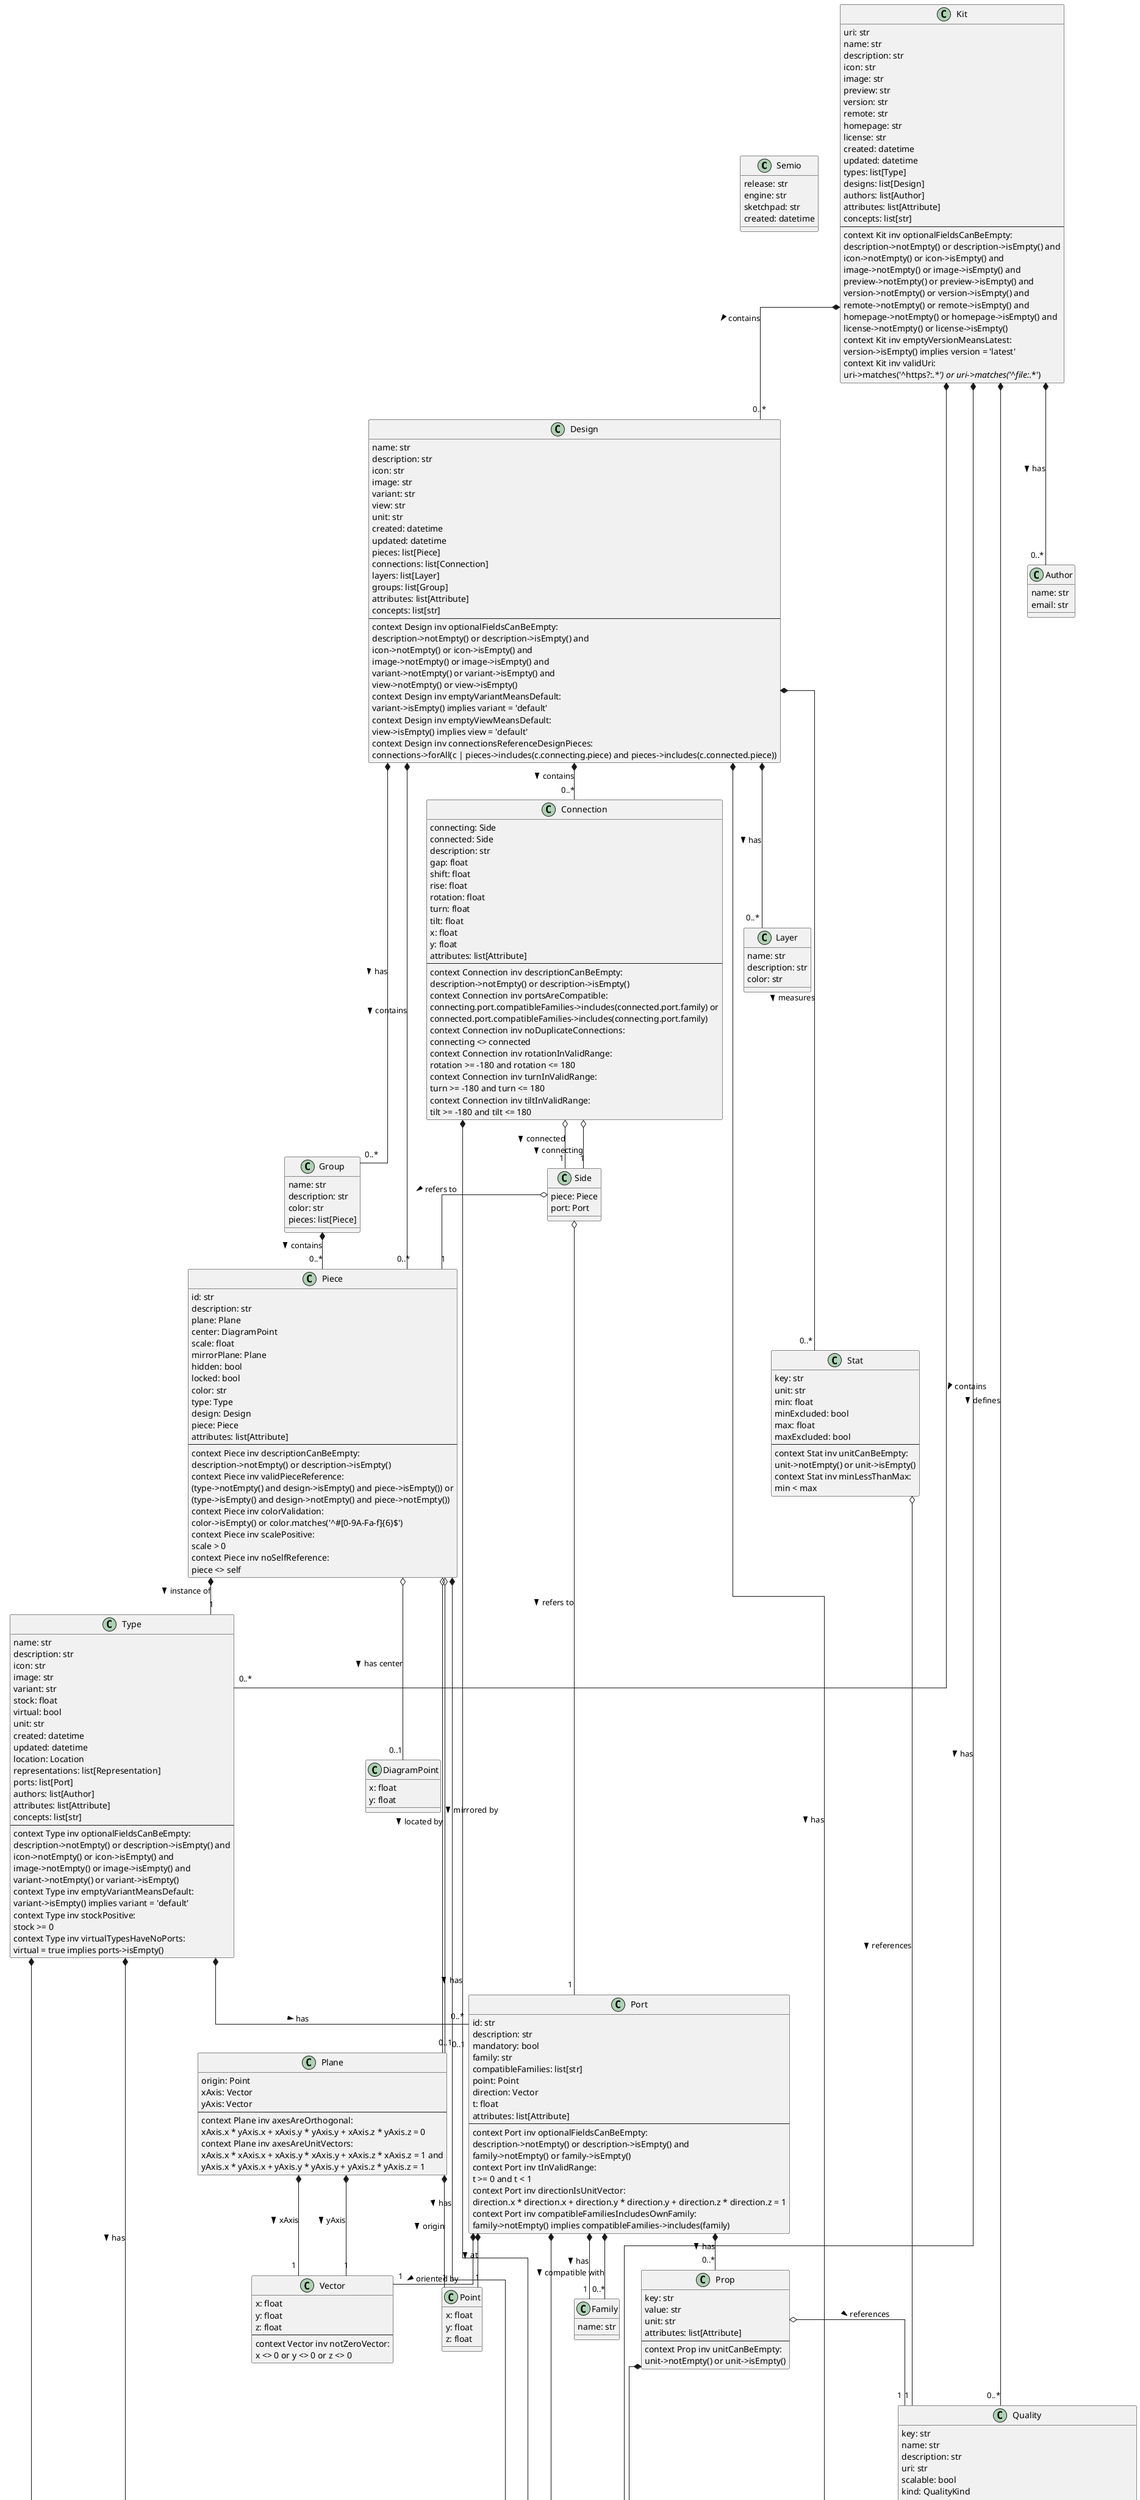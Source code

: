 @startuml "software architecture"
skinparam linetype ortho

class Semio {
  release: str
  engine: str
  sketchpad: str
  created: datetime
}

class Kit {
  uri: str
  name: str
  description: str
  icon: str
  image: str
  preview: str
  version: str
  remote: str
  homepage: str
  license: str
  created: datetime
  updated: datetime
  types: list[Type]
  designs: list[Design]
  authors: list[Author]
  attributes: list[Attribute]
  concepts: list[str]
  --
  context Kit inv optionalFieldsCanBeEmpty:
    description->notEmpty() or description->isEmpty() and
    icon->notEmpty() or icon->isEmpty() and
    image->notEmpty() or image->isEmpty() and
    preview->notEmpty() or preview->isEmpty() and
    version->notEmpty() or version->isEmpty() and
    remote->notEmpty() or remote->isEmpty() and
    homepage->notEmpty() or homepage->isEmpty() and
    license->notEmpty() or license->isEmpty()
  context Kit inv emptyVersionMeansLatest:
    version->isEmpty() implies version = 'latest'
  context Kit inv validUri:
    uri->matches('^https?://.*') or uri->matches('^file://.*')
}

class Type {
  name: str
  description: str
  icon: str
  image: str
  variant: str
  stock: float
  virtual: bool
  unit: str
  created: datetime
  updated: datetime
  location: Location
  representations: list[Representation]
  ports: list[Port]
  authors: list[Author]
  attributes: list[Attribute]
  concepts: list[str]
  --
  context Type inv optionalFieldsCanBeEmpty:
    description->notEmpty() or description->isEmpty() and
    icon->notEmpty() or icon->isEmpty() and
    image->notEmpty() or image->isEmpty() and
    variant->notEmpty() or variant->isEmpty()
  context Type inv emptyVariantMeansDefault:
    variant->isEmpty() implies variant = 'default'
  context Type inv stockPositive:
    stock >= 0
  context Type inv virtualTypesHaveNoPorts:
    virtual = true implies ports->isEmpty()
}

class Design {
  name: str
  description: str
  icon: str
  image: str
  variant: str
  view: str
  unit: str
  created: datetime
  updated: datetime
  pieces: list[Piece]
  connections: list[Connection]
  layers: list[Layer]
  groups: list[Group]
  attributes: list[Attribute]
  concepts: list[str]
  --
  context Design inv optionalFieldsCanBeEmpty:
    description->notEmpty() or description->isEmpty() and
    icon->notEmpty() or icon->isEmpty() and
    image->notEmpty() or image->isEmpty() and
    variant->notEmpty() or variant->isEmpty() and
    view->notEmpty() or view->isEmpty()
  context Design inv emptyVariantMeansDefault:
    variant->isEmpty() implies variant = 'default'
  context Design inv emptyViewMeansDefault:
    view->isEmpty() implies view = 'default'
  context Design inv connectionsReferenceDesignPieces:
    connections->forAll(c | pieces->includes(c.connecting.piece) and pieces->includes(c.connected.piece))
}

class Representation {
  url: str
  description: str
  tags: list[str]
  attributes: list[Attribute]
  --
  context Representation inv descriptionCanBeEmpty:
    description->notEmpty() or description->isEmpty()
}

class Port {
  id: str
  description: str
  mandatory: bool
  family: str
  compatibleFamilies: list[str]
  point: Point
  direction: Vector
  t: float
  attributes: list[Attribute]
  --
  context Port inv optionalFieldsCanBeEmpty:
    description->notEmpty() or description->isEmpty() and
    family->notEmpty() or family->isEmpty()
  context Port inv tInValidRange:
    t >= 0 and t < 1
  context Port inv directionIsUnitVector:
    direction.x * direction.x + direction.y * direction.y + direction.z * direction.z = 1
  context Port inv compatibleFamiliesIncludesOwnFamily:
    family->notEmpty() implies compatibleFamilies->includes(family)
}

class Layer {
  name: str
  description: str
  color: str
}

class Group {
  name: str
  description: str
  color: str
  pieces: list[Piece]
}

class Family {
  name: str
}

class Piece {
  id: str
  description: str
  plane: Plane
  center: DiagramPoint
  scale: float
  mirrorPlane: Plane
  hidden: bool
  locked: bool
  color: str
  type: Type
  design: Design
  piece: Piece
  attributes: list[Attribute]
  --
  context Piece inv descriptionCanBeEmpty:
    description->notEmpty() or description->isEmpty()
  context Piece inv validPieceReference:
    (type->notEmpty() and design->isEmpty() and piece->isEmpty()) or
    (type->isEmpty() and design->notEmpty() and piece->notEmpty())
  context Piece inv colorValidation:
    color->isEmpty() or color.matches('^#[0-9A-Fa-f]{6}$')
  context Piece inv scalePositive:
    scale > 0
  context Piece inv noSelfReference:
    piece <> self
}

class Plane {
  origin: Point
  xAxis: Vector
  yAxis: Vector
  --
  context Plane inv axesAreOrthogonal:
    xAxis.x * yAxis.x + xAxis.y * yAxis.y + xAxis.z * yAxis.z = 0
  context Plane inv axesAreUnitVectors:
    xAxis.x * xAxis.x + xAxis.y * xAxis.y + xAxis.z * xAxis.z = 1 and
    yAxis.x * yAxis.x + yAxis.y * yAxis.y + yAxis.z * yAxis.z = 1
}

class Connection {
  connecting: Side
  connected: Side
  description: str
  gap: float
  shift: float
  rise: float
  rotation: float
  turn: float
  tilt: float
  x: float
  y: float
  attributes: list[Attribute]
  --
  context Connection inv descriptionCanBeEmpty:
    description->notEmpty() or description->isEmpty()
  context Connection inv portsAreCompatible:
    connecting.port.compatibleFamilies->includes(connected.port.family) or
    connected.port.compatibleFamilies->includes(connecting.port.family)
  context Connection inv noDuplicateConnections:
    connecting <> connected
  context Connection inv rotationInValidRange:
    rotation >= -180 and rotation <= 180
  context Connection inv turnInValidRange:
    turn >= -180 and turn <= 180
  context Connection inv tiltInValidRange:
    tilt >= -180 and tilt <= 180
}

class Side {
  piece: Piece
  port: Port
}

class Attribute {
  name: str
  value: str
  unit: str
  definition: str
  --
  context Attribute inv valueCanBeEmpty:
    value->notEmpty() or value->isEmpty()
  context Attribute inv definitionCanBeEmpty:
    definition->notEmpty() or definition->isEmpty()
  context Attribute inv emptyValueMeansTrue:
    value->isEmpty() implies value = 'true'
  context Attribute inv unitCanBeEmpty:
    unit->notEmpty() or unit->isEmpty()
}

class Author {
  name: str
  email: str
}

class Point {
  x: float
  y: float
  z: float
}

class Vector {
  x: float
  y: float
  z: float
  --
  context Vector inv notZeroVector:
    x <> 0 or y <> 0 or z <> 0
}

class DiagramPoint {
  x: float
  y: float
}

class Quality {
  key: str
  name: str
  description: str
  uri: str
  scalable: bool
  kind: QualityKind
  si: str
  imperial: str
  min: float
  minExcluded: bool
  max: float
  maxExcluded: bool
  default: float
  formula: str
  benchmarks: list[Benchmark]
  attributes: list[Attribute]
  --
  context Quality inv optionalFieldsCanBeEmpty:
    description->notEmpty() or description->isEmpty() and
    uri->notEmpty() or uri->isEmpty() and
    si->notEmpty() or si->isEmpty() and
    imperial->notEmpty() or imperial->isEmpty() and
    formula->notEmpty() or formula->isEmpty()
  context Quality inv defaultValueInRange:
    (min->notEmpty() implies default >= min) and
    (max->notEmpty() implies default <= max)
  context Quality inv minLessThanMax:
    min->notEmpty() and max->notEmpty() implies min < max
}

class QualityKind {
  <<enumeration>>
  General
  Design
  Type
  Piece
  Connection
  Port
}

class Benchmark {
  name: str
  icon: str
  min: float
  minExcluded: bool
  max: float
  maxExcluded: bool
  --
  context Benchmark inv iconCanBeEmpty:
    icon->notEmpty() or icon->isEmpty()
  context Benchmark inv minLessThanMax:
    min < max
}

class Prop {
  key: str
  value: str
  unit: str
  attributes: list[Attribute]
  --
  context Prop inv unitCanBeEmpty:
    unit->notEmpty() or unit->isEmpty()
}

class Stat {
  key: str
  unit: str
  min: float
  minExcluded: bool
  max: float
  maxExcluded: bool
  --
  context Stat inv unitCanBeEmpty:
    unit->notEmpty() or unit->isEmpty()
  context Stat inv minLessThanMax:
    min < max
}

Kit *-- "0..*" Type : contains >
Kit *-- "0..*" Design : contains >
Kit *-- "0..*" Author : has >
Kit *-- "0..*" Attribute : has >
Kit *-- "0..*" Quality : defines >

Design *-- "0..*" Piece : contains >
Design *-- "0..*" Connection : contains >
Design *-- "0..*" Layer : has >
Design *-- "0..*" Group : has >
Design *-- "0..*" Attribute : has >
Design *-- "0..*" Stat : measures >

Type *-- "0..*" Representation : has >
Type *-- "0..*" Port : has >
Type *-- "0..*" Attribute : has >

Piece *-- "1" Type : instance of >
Piece o-- "0..1" Plane : located by >
Piece o-- "0..1" Plane : mirrored by >
Piece *-- "0..*" Attribute : has >
Piece o-- "0..1" DiagramPoint : has center >

Group *-- "0..*" Piece : contains >

Connection *-- "0..*" Attribute : has >
Connection o-- "1" Side : connected >
Connection o-- "1" Side : connecting >

Side o-- "1" Piece : refers to >
Side o-- "1" Port : refers to >

Representation *-- "0..*" Attribute : has >

Port *-- "0..*" Attribute : has >
Port *-- "1" Point : at >
Port *-- "1" Vector : oriented by >
Port *-- "1" Family : has >
Port *-- "0..*" Family : compatible with >
Port *-- "0..*" Prop : has >

Plane *-- "1" Point : origin >
Plane *-- "1" Vector : xAxis >
Plane *-- "1" Vector : yAxis >

Quality *-- "0..*" Benchmark : has >
Quality *-- "0..*" Attribute : has >
Quality *-- "1" QualityKind : classified by >

Prop o-- "1" Quality : references >
Prop *-- "0..*" Attribute : has >

Stat o-- "1" Quality : references >

@enduml